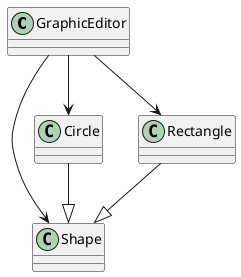 @startuml

class GraphicEditor

class Shape
class Circle
class Rectangle

Circle --|> Shape
Rectangle --|> Shape

GraphicEditor --> Shape
GraphicEditor --> Circle
GraphicEditor --> Rectangle

@enduml